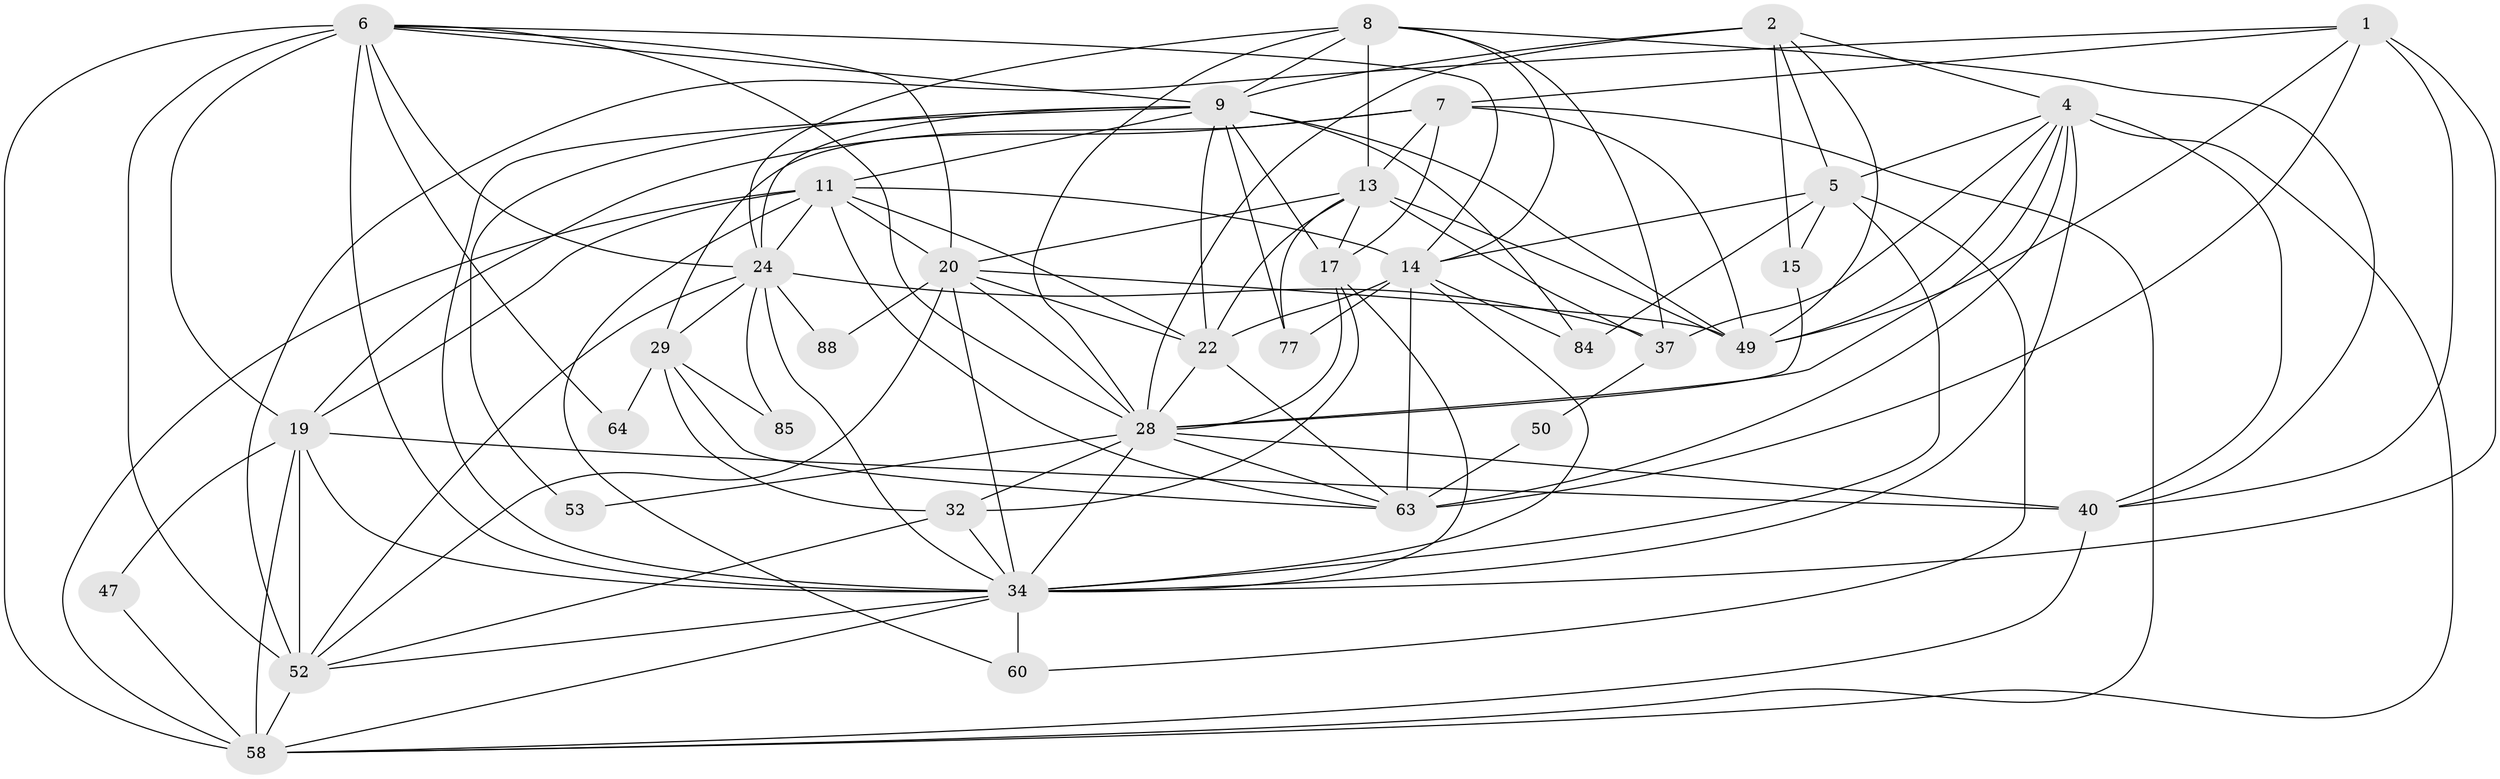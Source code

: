 // original degree distribution, {2: 0.13392857142857142, 6: 0.07142857142857142, 5: 0.26785714285714285, 4: 0.25892857142857145, 3: 0.24107142857142858, 8: 0.017857142857142856, 7: 0.008928571428571428}
// Generated by graph-tools (version 1.1) at 2025/18/03/04/25 18:18:44]
// undirected, 36 vertices, 118 edges
graph export_dot {
graph [start="1"]
  node [color=gray90,style=filled];
  1 [super="+71+3"];
  2 [super="+41"];
  4 [super="+12+18"];
  5 [super="+70+68+76"];
  6 [super="+42+23+73"];
  7 [super="+10+44"];
  8 [super="+75"];
  9 [super="+25+21+16+46+105"];
  11 [super="+48+51+96"];
  13 [super="+26+27"];
  14 [super="+101+35"];
  15 [super="+97"];
  17 [super="+74+104+95"];
  19 [super="+43"];
  20 [super="+30"];
  22 [super="+38"];
  24 [super="+112+55+87"];
  28 [super="+69+78"];
  29 [super="+66+59+89"];
  32 [super="+99"];
  34 [super="+56+80+65"];
  37 [super="+102"];
  40 [super="+61+103"];
  47;
  49 [super="+81"];
  50;
  52 [super="+67+110"];
  53;
  58 [super="+83+107+106+98"];
  60;
  63 [super="+92+111"];
  64;
  77;
  84;
  85;
  88;
  1 -- 52;
  1 -- 7 [weight=2];
  1 -- 63;
  1 -- 34 [weight=2];
  1 -- 40;
  1 -- 49;
  2 -- 4;
  2 -- 5;
  2 -- 28;
  2 -- 9 [weight=2];
  2 -- 49;
  2 -- 15;
  4 -- 28 [weight=2];
  4 -- 49;
  4 -- 5;
  4 -- 58;
  4 -- 40;
  4 -- 63;
  4 -- 37;
  4 -- 34;
  5 -- 15;
  5 -- 14;
  5 -- 84;
  5 -- 60;
  5 -- 34 [weight=2];
  6 -- 14;
  6 -- 19;
  6 -- 24;
  6 -- 58 [weight=2];
  6 -- 64;
  6 -- 28;
  6 -- 20 [weight=3];
  6 -- 9;
  6 -- 52 [weight=2];
  6 -- 34;
  7 -- 19;
  7 -- 29;
  7 -- 17;
  7 -- 58;
  7 -- 13;
  7 -- 49;
  8 -- 37;
  8 -- 9;
  8 -- 24;
  8 -- 28;
  8 -- 14;
  8 -- 40;
  8 -- 13;
  9 -- 84;
  9 -- 77 [weight=2];
  9 -- 49 [weight=2];
  9 -- 53;
  9 -- 17 [weight=3];
  9 -- 34 [weight=3];
  9 -- 22;
  9 -- 24;
  9 -- 11;
  11 -- 14;
  11 -- 60;
  11 -- 19;
  11 -- 24;
  11 -- 20;
  11 -- 22;
  11 -- 58;
  11 -- 63;
  13 -- 77;
  13 -- 17 [weight=2];
  13 -- 37 [weight=2];
  13 -- 20;
  13 -- 22;
  13 -- 49;
  14 -- 77;
  14 -- 84;
  14 -- 22 [weight=2];
  14 -- 63;
  14 -- 34;
  15 -- 28;
  17 -- 28 [weight=2];
  17 -- 34;
  17 -- 32;
  19 -- 40;
  19 -- 58;
  19 -- 47;
  19 -- 52;
  19 -- 34;
  20 -- 34;
  20 -- 28 [weight=2];
  20 -- 52;
  20 -- 88;
  20 -- 22;
  20 -- 49;
  22 -- 63;
  22 -- 28;
  24 -- 88 [weight=2];
  24 -- 85;
  24 -- 29;
  24 -- 37;
  24 -- 52;
  24 -- 34;
  28 -- 34 [weight=2];
  28 -- 53;
  28 -- 40;
  28 -- 63;
  28 -- 32;
  29 -- 64;
  29 -- 63;
  29 -- 85;
  29 -- 32;
  32 -- 52;
  32 -- 34;
  34 -- 60;
  34 -- 52;
  34 -- 58;
  37 -- 50;
  40 -- 58;
  47 -- 58;
  50 -- 63;
  52 -- 58;
}
